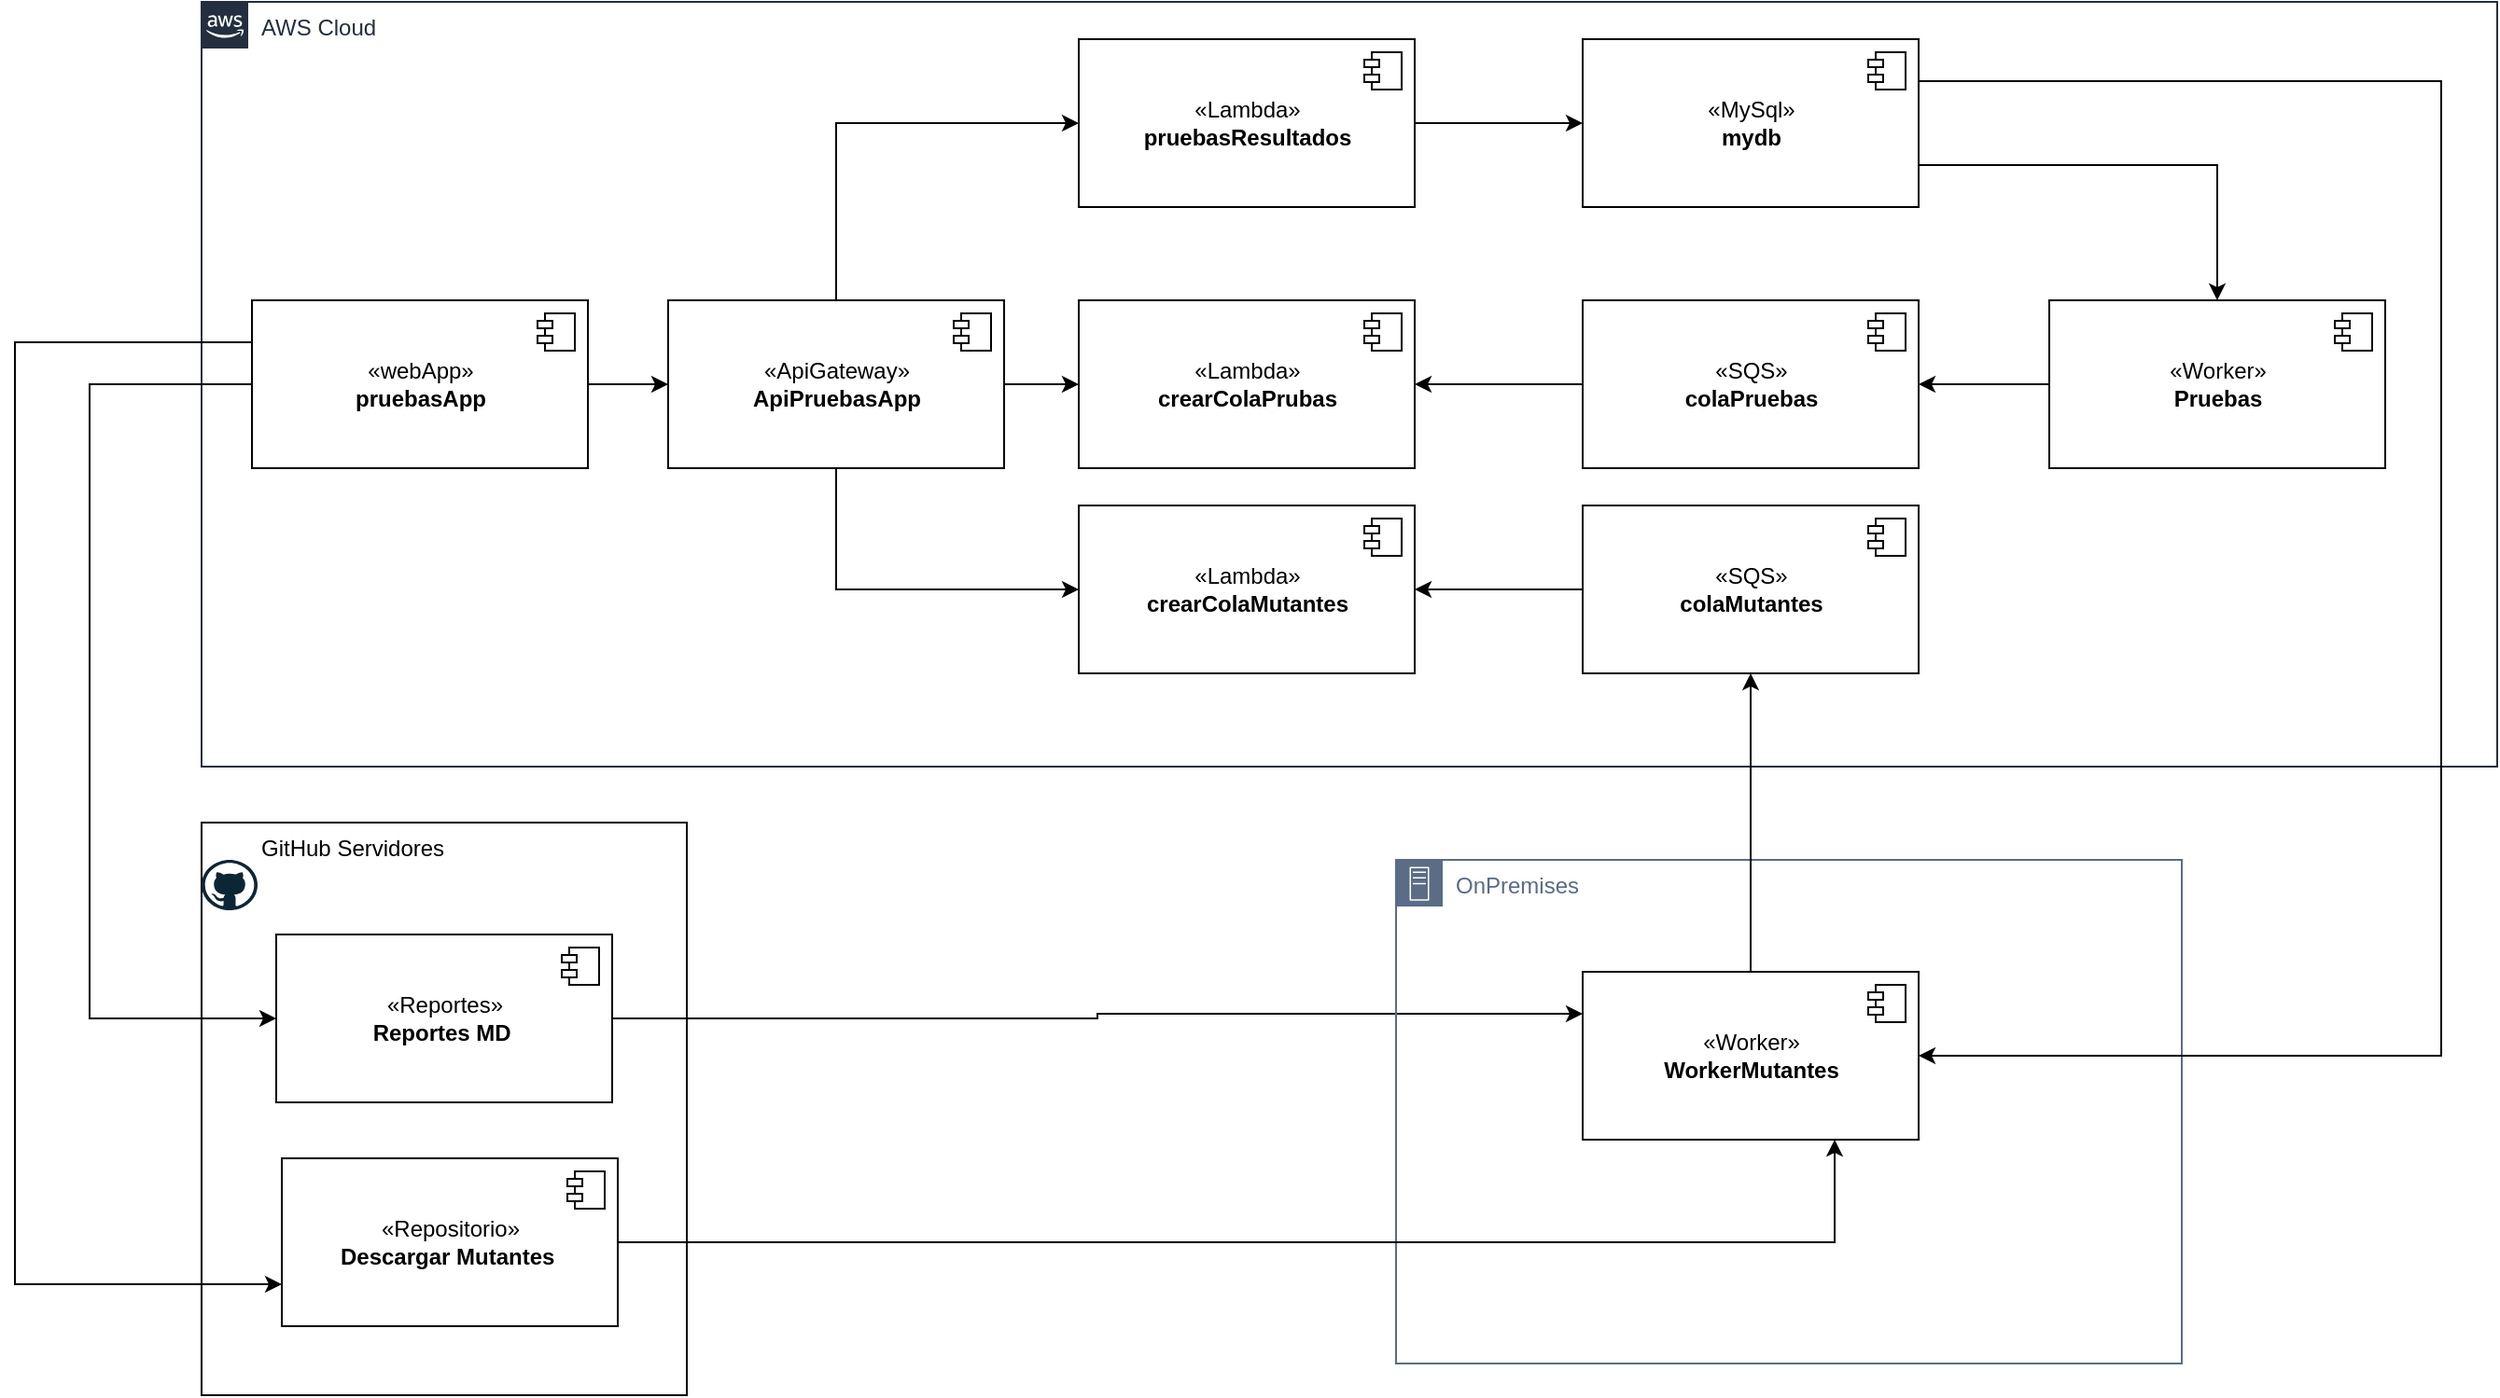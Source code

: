 <mxfile version="13.9.9" type="device" pages="2"><diagram id="IjNoJmpq4Mu3AY18HWbf" name="Dependencias"><mxGraphModel dx="1733" dy="571" grid="1" gridSize="10" guides="1" tooltips="1" connect="1" arrows="1" fold="1" page="1" pageScale="1" pageWidth="827" pageHeight="1169" math="0" shadow="0"><root><mxCell id="0"/><mxCell id="1" parent="0"/><mxCell id="u7HsL-73teustTcUnYgH-4" value="&lt;div&gt;&lt;span&gt;&amp;nbsp; &amp;nbsp; &amp;nbsp; &amp;nbsp; &amp;nbsp;GitHub Servidores&lt;/span&gt;&lt;/div&gt;" style="rounded=0;whiteSpace=wrap;html=1;verticalAlign=top;align=left;" vertex="1" parent="1"><mxGeometry x="-440" y="520" width="260" height="307" as="geometry"/></mxCell><mxCell id="u7HsL-73teustTcUnYgH-2" value="" style="dashed=0;outlineConnect=0;html=1;align=center;labelPosition=center;verticalLabelPosition=bottom;verticalAlign=top;shape=mxgraph.weblogos.github" vertex="1" parent="1"><mxGeometry x="-440" y="540" width="30" height="27" as="geometry"/></mxCell><mxCell id="q4oXhWIIcGS3-uE58sHc-1" style="edgeStyle=orthogonalEdgeStyle;rounded=0;orthogonalLoop=1;jettySize=auto;html=1;entryX=0;entryY=0.25;entryDx=0;entryDy=0;" edge="1" parent="1" source="u7HsL-73teustTcUnYgH-30" target="u7HsL-73teustTcUnYgH-17"><mxGeometry relative="1" as="geometry"/></mxCell><mxCell id="u7HsL-73teustTcUnYgH-30" value="«Reportes»&lt;br&gt;&lt;b&gt;Reportes MD&amp;nbsp;&lt;br&gt;&lt;/b&gt;" style="html=1;dropTarget=0;" vertex="1" parent="1"><mxGeometry x="-400" y="580" width="180" height="90" as="geometry"/></mxCell><mxCell id="u7HsL-73teustTcUnYgH-31" value="" style="shape=module;jettyWidth=8;jettyHeight=4;" vertex="1" parent="u7HsL-73teustTcUnYgH-30"><mxGeometry x="1" width="20" height="20" relative="1" as="geometry"><mxPoint x="-27" y="7" as="offset"/></mxGeometry></mxCell><mxCell id="u7HsL-73teustTcUnYgH-32" value="«Repositorio»&lt;br&gt;&lt;b&gt;Descargar Mutantes&amp;nbsp;&lt;br&gt;&lt;/b&gt;" style="html=1;dropTarget=0;" vertex="1" parent="1"><mxGeometry x="-397" y="700" width="180" height="90" as="geometry"/></mxCell><mxCell id="u7HsL-73teustTcUnYgH-33" value="" style="shape=module;jettyWidth=8;jettyHeight=4;" vertex="1" parent="u7HsL-73teustTcUnYgH-32"><mxGeometry x="1" width="20" height="20" relative="1" as="geometry"><mxPoint x="-27" y="7" as="offset"/></mxGeometry></mxCell><mxCell id="u7HsL-73teustTcUnYgH-1" value="AWS Cloud" style="points=[[0,0],[0.25,0],[0.5,0],[0.75,0],[1,0],[1,0.25],[1,0.5],[1,0.75],[1,1],[0.75,1],[0.5,1],[0.25,1],[0,1],[0,0.75],[0,0.5],[0,0.25]];outlineConnect=0;gradientColor=none;html=1;whiteSpace=wrap;fontSize=12;fontStyle=0;shape=mxgraph.aws4.group;grIcon=mxgraph.aws4.group_aws_cloud_alt;strokeColor=#232F3E;fillColor=none;verticalAlign=top;align=left;spacingLeft=30;fontColor=#232F3E;dashed=0;" vertex="1" parent="1"><mxGeometry x="-440" y="80" width="1230" height="410" as="geometry"/></mxCell><mxCell id="u7HsL-73teustTcUnYgH-37" style="edgeStyle=orthogonalEdgeStyle;rounded=0;orthogonalLoop=1;jettySize=auto;html=1;entryX=1;entryY=0.5;entryDx=0;entryDy=0;" edge="1" parent="1" source="u7HsL-73teustTcUnYgH-8" target="u7HsL-73teustTcUnYgH-23"><mxGeometry relative="1" as="geometry"/></mxCell><mxCell id="u7HsL-73teustTcUnYgH-8" value="«SQS»&lt;br&gt;&lt;b&gt;colaPruebas&lt;/b&gt;" style="html=1;dropTarget=0;" vertex="1" parent="1"><mxGeometry x="300" y="240" width="180" height="90" as="geometry"/></mxCell><mxCell id="u7HsL-73teustTcUnYgH-9" value="" style="shape=module;jettyWidth=8;jettyHeight=4;" vertex="1" parent="u7HsL-73teustTcUnYgH-8"><mxGeometry x="1" width="20" height="20" relative="1" as="geometry"><mxPoint x="-27" y="7" as="offset"/></mxGeometry></mxCell><mxCell id="u7HsL-73teustTcUnYgH-38" style="edgeStyle=orthogonalEdgeStyle;rounded=0;orthogonalLoop=1;jettySize=auto;html=1;" edge="1" parent="1" source="u7HsL-73teustTcUnYgH-10" target="u7HsL-73teustTcUnYgH-25"><mxGeometry relative="1" as="geometry"/></mxCell><mxCell id="u7HsL-73teustTcUnYgH-10" value="«SQS»&lt;br&gt;&lt;b&gt;colaMutantes&lt;/b&gt;" style="html=1;dropTarget=0;" vertex="1" parent="1"><mxGeometry x="300" y="350" width="180" height="90" as="geometry"/></mxCell><mxCell id="u7HsL-73teustTcUnYgH-11" value="" style="shape=module;jettyWidth=8;jettyHeight=4;" vertex="1" parent="u7HsL-73teustTcUnYgH-10"><mxGeometry x="1" width="20" height="20" relative="1" as="geometry"><mxPoint x="-27" y="7" as="offset"/></mxGeometry></mxCell><mxCell id="u7HsL-73teustTcUnYgH-20" style="edgeStyle=orthogonalEdgeStyle;rounded=0;orthogonalLoop=1;jettySize=auto;html=1;entryX=1;entryY=0.5;entryDx=0;entryDy=0;" edge="1" parent="1" source="u7HsL-73teustTcUnYgH-14" target="u7HsL-73teustTcUnYgH-8"><mxGeometry relative="1" as="geometry"/></mxCell><mxCell id="u7HsL-73teustTcUnYgH-14" value="«Worker»&lt;br&gt;&lt;b&gt;Pruebas&lt;/b&gt;" style="html=1;dropTarget=0;" vertex="1" parent="1"><mxGeometry x="550" y="240" width="180" height="90" as="geometry"/></mxCell><mxCell id="u7HsL-73teustTcUnYgH-15" value="" style="shape=module;jettyWidth=8;jettyHeight=4;" vertex="1" parent="u7HsL-73teustTcUnYgH-14"><mxGeometry x="1" width="20" height="20" relative="1" as="geometry"><mxPoint x="-27" y="7" as="offset"/></mxGeometry></mxCell><mxCell id="u7HsL-73teustTcUnYgH-16" value="OnPremises" style="points=[[0,0],[0.25,0],[0.5,0],[0.75,0],[1,0],[1,0.25],[1,0.5],[1,0.75],[1,1],[0.75,1],[0.5,1],[0.25,1],[0,1],[0,0.75],[0,0.5],[0,0.25]];outlineConnect=0;gradientColor=none;html=1;whiteSpace=wrap;fontSize=12;fontStyle=0;shape=mxgraph.aws4.group;grIcon=mxgraph.aws4.group_on_premise;strokeColor=#5A6C86;fillColor=none;verticalAlign=top;align=left;spacingLeft=30;fontColor=#5A6C86;dashed=0;" vertex="1" parent="1"><mxGeometry x="200" y="540" width="421" height="270" as="geometry"/></mxCell><mxCell id="u7HsL-73teustTcUnYgH-19" style="edgeStyle=orthogonalEdgeStyle;rounded=0;orthogonalLoop=1;jettySize=auto;html=1;entryX=0.5;entryY=1;entryDx=0;entryDy=0;" edge="1" parent="1" source="u7HsL-73teustTcUnYgH-17" target="u7HsL-73teustTcUnYgH-10"><mxGeometry relative="1" as="geometry"/></mxCell><mxCell id="u7HsL-73teustTcUnYgH-17" value="«Worker»&lt;br&gt;&lt;b&gt;WorkerMutantes&lt;/b&gt;" style="html=1;dropTarget=0;" vertex="1" parent="1"><mxGeometry x="300" y="600" width="180" height="90" as="geometry"/></mxCell><mxCell id="u7HsL-73teustTcUnYgH-18" value="" style="shape=module;jettyWidth=8;jettyHeight=4;" vertex="1" parent="u7HsL-73teustTcUnYgH-17"><mxGeometry x="1" width="20" height="20" relative="1" as="geometry"><mxPoint x="-27" y="7" as="offset"/></mxGeometry></mxCell><mxCell id="u7HsL-73teustTcUnYgH-43" style="edgeStyle=orthogonalEdgeStyle;rounded=0;orthogonalLoop=1;jettySize=auto;html=1;entryX=0;entryY=0.5;entryDx=0;entryDy=0;" edge="1" parent="1" source="u7HsL-73teustTcUnYgH-21" target="u7HsL-73teustTcUnYgH-39"><mxGeometry relative="1" as="geometry"/></mxCell><mxCell id="q4oXhWIIcGS3-uE58sHc-2" style="edgeStyle=orthogonalEdgeStyle;rounded=0;orthogonalLoop=1;jettySize=auto;html=1;exitX=0;exitY=0.25;exitDx=0;exitDy=0;entryX=0;entryY=0.75;entryDx=0;entryDy=0;" edge="1" parent="1" source="u7HsL-73teustTcUnYgH-21" target="u7HsL-73teustTcUnYgH-32"><mxGeometry relative="1" as="geometry"><Array as="points"><mxPoint x="-540" y="263"/><mxPoint x="-540" y="767"/></Array></mxGeometry></mxCell><mxCell id="q4oXhWIIcGS3-uE58sHc-3" style="edgeStyle=orthogonalEdgeStyle;rounded=0;orthogonalLoop=1;jettySize=auto;html=1;entryX=0;entryY=0.5;entryDx=0;entryDy=0;" edge="1" parent="1" source="u7HsL-73teustTcUnYgH-21" target="u7HsL-73teustTcUnYgH-30"><mxGeometry relative="1" as="geometry"><Array as="points"><mxPoint x="-500" y="285"/><mxPoint x="-500" y="625"/></Array></mxGeometry></mxCell><mxCell id="u7HsL-73teustTcUnYgH-21" value="«webApp»&lt;br&gt;&lt;b&gt;pruebasApp&lt;/b&gt;" style="html=1;dropTarget=0;" vertex="1" parent="1"><mxGeometry x="-413" y="240" width="180" height="90" as="geometry"/></mxCell><mxCell id="u7HsL-73teustTcUnYgH-22" value="" style="shape=module;jettyWidth=8;jettyHeight=4;" vertex="1" parent="u7HsL-73teustTcUnYgH-21"><mxGeometry x="1" width="20" height="20" relative="1" as="geometry"><mxPoint x="-27" y="7" as="offset"/></mxGeometry></mxCell><mxCell id="u7HsL-73teustTcUnYgH-23" value="«Lambda»&lt;br&gt;&lt;b&gt;crearColaPrubas&lt;br&gt;&lt;/b&gt;" style="html=1;dropTarget=0;" vertex="1" parent="1"><mxGeometry x="30" y="240" width="180" height="90" as="geometry"/></mxCell><mxCell id="u7HsL-73teustTcUnYgH-24" value="" style="shape=module;jettyWidth=8;jettyHeight=4;" vertex="1" parent="u7HsL-73teustTcUnYgH-23"><mxGeometry x="1" width="20" height="20" relative="1" as="geometry"><mxPoint x="-27" y="7" as="offset"/></mxGeometry></mxCell><mxCell id="u7HsL-73teustTcUnYgH-25" value="«Lambda»&lt;br&gt;&lt;b&gt;crearColaMutantes&lt;br&gt;&lt;/b&gt;" style="html=1;dropTarget=0;" vertex="1" parent="1"><mxGeometry x="30" y="350" width="180" height="90" as="geometry"/></mxCell><mxCell id="u7HsL-73teustTcUnYgH-26" value="" style="shape=module;jettyWidth=8;jettyHeight=4;" vertex="1" parent="u7HsL-73teustTcUnYgH-25"><mxGeometry x="1" width="20" height="20" relative="1" as="geometry"><mxPoint x="-27" y="7" as="offset"/></mxGeometry></mxCell><mxCell id="u7HsL-73teustTcUnYgH-29" style="edgeStyle=orthogonalEdgeStyle;rounded=0;orthogonalLoop=1;jettySize=auto;html=1;entryX=1;entryY=0.5;entryDx=0;entryDy=0;exitX=1;exitY=0.25;exitDx=0;exitDy=0;" edge="1" parent="1" source="u7HsL-73teustTcUnYgH-27" target="u7HsL-73teustTcUnYgH-17"><mxGeometry relative="1" as="geometry"><Array as="points"><mxPoint x="760" y="123"/><mxPoint x="760" y="645"/></Array></mxGeometry></mxCell><mxCell id="u7HsL-73teustTcUnYgH-36" style="edgeStyle=orthogonalEdgeStyle;rounded=0;orthogonalLoop=1;jettySize=auto;html=1;exitX=1;exitY=0.75;exitDx=0;exitDy=0;" edge="1" parent="1" source="u7HsL-73teustTcUnYgH-27" target="u7HsL-73teustTcUnYgH-14"><mxGeometry relative="1" as="geometry"/></mxCell><mxCell id="u7HsL-73teustTcUnYgH-27" value="«MySql»&lt;br&gt;&lt;b&gt;mydb&lt;br&gt;&lt;/b&gt;" style="html=1;dropTarget=0;" vertex="1" parent="1"><mxGeometry x="300" y="100" width="180" height="90" as="geometry"/></mxCell><mxCell id="u7HsL-73teustTcUnYgH-28" value="" style="shape=module;jettyWidth=8;jettyHeight=4;" vertex="1" parent="u7HsL-73teustTcUnYgH-27"><mxGeometry x="1" width="20" height="20" relative="1" as="geometry"><mxPoint x="-27" y="7" as="offset"/></mxGeometry></mxCell><mxCell id="u7HsL-73teustTcUnYgH-34" style="edgeStyle=orthogonalEdgeStyle;rounded=0;orthogonalLoop=1;jettySize=auto;html=1;entryX=0.75;entryY=1;entryDx=0;entryDy=0;" edge="1" parent="1" source="u7HsL-73teustTcUnYgH-32" target="u7HsL-73teustTcUnYgH-17"><mxGeometry relative="1" as="geometry"><Array as="points"><mxPoint x="435" y="745"/></Array></mxGeometry></mxCell><mxCell id="u7HsL-73teustTcUnYgH-41" style="edgeStyle=orthogonalEdgeStyle;rounded=0;orthogonalLoop=1;jettySize=auto;html=1;entryX=0;entryY=0.5;entryDx=0;entryDy=0;" edge="1" parent="1" source="u7HsL-73teustTcUnYgH-39" target="u7HsL-73teustTcUnYgH-23"><mxGeometry relative="1" as="geometry"/></mxCell><mxCell id="u7HsL-73teustTcUnYgH-42" style="edgeStyle=orthogonalEdgeStyle;rounded=0;orthogonalLoop=1;jettySize=auto;html=1;entryX=0;entryY=0.5;entryDx=0;entryDy=0;" edge="1" parent="1" source="u7HsL-73teustTcUnYgH-39" target="u7HsL-73teustTcUnYgH-25"><mxGeometry relative="1" as="geometry"><Array as="points"><mxPoint x="-100" y="395"/></Array></mxGeometry></mxCell><mxCell id="u7HsL-73teustTcUnYgH-47" style="edgeStyle=orthogonalEdgeStyle;rounded=0;orthogonalLoop=1;jettySize=auto;html=1;entryX=0;entryY=0.5;entryDx=0;entryDy=0;" edge="1" parent="1" source="u7HsL-73teustTcUnYgH-39" target="u7HsL-73teustTcUnYgH-44"><mxGeometry relative="1" as="geometry"><Array as="points"><mxPoint x="-100" y="145"/></Array></mxGeometry></mxCell><mxCell id="u7HsL-73teustTcUnYgH-39" value="«ApiGateway»&lt;br&gt;&lt;b&gt;ApiPruebasApp&lt;/b&gt;" style="html=1;dropTarget=0;" vertex="1" parent="1"><mxGeometry x="-190" y="240" width="180" height="90" as="geometry"/></mxCell><mxCell id="u7HsL-73teustTcUnYgH-40" value="" style="shape=module;jettyWidth=8;jettyHeight=4;" vertex="1" parent="u7HsL-73teustTcUnYgH-39"><mxGeometry x="1" width="20" height="20" relative="1" as="geometry"><mxPoint x="-27" y="7" as="offset"/></mxGeometry></mxCell><mxCell id="u7HsL-73teustTcUnYgH-46" style="edgeStyle=orthogonalEdgeStyle;rounded=0;orthogonalLoop=1;jettySize=auto;html=1;entryX=0;entryY=0.5;entryDx=0;entryDy=0;" edge="1" parent="1" source="u7HsL-73teustTcUnYgH-44" target="u7HsL-73teustTcUnYgH-27"><mxGeometry relative="1" as="geometry"/></mxCell><mxCell id="u7HsL-73teustTcUnYgH-44" value="«Lambda»&lt;br&gt;&lt;b&gt;pruebasResultados&lt;br&gt;&lt;/b&gt;" style="html=1;dropTarget=0;" vertex="1" parent="1"><mxGeometry x="30" y="100" width="180" height="90" as="geometry"/></mxCell><mxCell id="u7HsL-73teustTcUnYgH-45" value="" style="shape=module;jettyWidth=8;jettyHeight=4;" vertex="1" parent="u7HsL-73teustTcUnYgH-44"><mxGeometry x="1" width="20" height="20" relative="1" as="geometry"><mxPoint x="-27" y="7" as="offset"/></mxGeometry></mxCell></root></mxGraphModel></diagram><diagram id="dfz35uv35viSey_vrpjX" name="arquitectura"><mxGraphModel dx="1733" dy="571" grid="1" gridSize="10" guides="1" tooltips="1" connect="1" arrows="1" fold="1" page="1" pageScale="1" pageWidth="827" pageHeight="1169" math="0" shadow="0"><root><mxCell id="Hgt54q8OhK8EfMxceG-h-0"/><mxCell id="Hgt54q8OhK8EfMxceG-h-1" parent="Hgt54q8OhK8EfMxceG-h-0"/><mxCell id="KEiAGo-FtsupZi8RX45G-2" value="&lt;div&gt;&lt;span&gt;&amp;nbsp; &amp;nbsp; &amp;nbsp; &amp;nbsp; &amp;nbsp;GitHub Servidores&lt;/span&gt;&lt;/div&gt;" style="rounded=0;whiteSpace=wrap;html=1;verticalAlign=top;align=left;" vertex="1" parent="Hgt54q8OhK8EfMxceG-h-1"><mxGeometry x="-350" y="521.5" width="260" height="248.5" as="geometry"/></mxCell><mxCell id="KEiAGo-FtsupZi8RX45G-0" value="AWS Cloud" style="points=[[0,0],[0.25,0],[0.5,0],[0.75,0],[1,0],[1,0.25],[1,0.5],[1,0.75],[1,1],[0.75,1],[0.5,1],[0.25,1],[0,1],[0,0.75],[0,0.5],[0,0.25]];outlineConnect=0;gradientColor=none;html=1;whiteSpace=wrap;fontSize=12;fontStyle=0;shape=mxgraph.aws4.group;grIcon=mxgraph.aws4.group_aws_cloud_alt;strokeColor=#232F3E;fillColor=none;verticalAlign=top;align=left;spacingLeft=30;fontColor=#232F3E;dashed=0;" vertex="1" parent="Hgt54q8OhK8EfMxceG-h-1"><mxGeometry x="-350" y="80" width="800" height="410" as="geometry"/></mxCell><mxCell id="KEiAGo-FtsupZi8RX45G-1" value="" style="group;verticalAlign=top;align=left;" vertex="1" connectable="0" parent="Hgt54q8OhK8EfMxceG-h-1"><mxGeometry x="-350" y="521.5" width="260" height="287" as="geometry"/></mxCell><mxCell id="KEiAGo-FtsupZi8RX45G-3" value="" style="dashed=0;outlineConnect=0;html=1;align=center;labelPosition=center;verticalLabelPosition=bottom;verticalAlign=top;shape=mxgraph.weblogos.github" vertex="1" parent="KEiAGo-FtsupZi8RX45G-1"><mxGeometry width="30" height="27" as="geometry"/></mxCell><mxCell id="KEiAGo-FtsupZi8RX45G-17" value="OnPremises" style="points=[[0,0],[0.25,0],[0.5,0],[0.75,0],[1,0],[1,0.25],[1,0.5],[1,0.75],[1,1],[0.75,1],[0.5,1],[0.25,1],[0,1],[0,0.75],[0,0.5],[0,0.25]];outlineConnect=0;gradientColor=none;html=1;whiteSpace=wrap;fontSize=12;fontStyle=0;shape=mxgraph.aws4.group;grIcon=mxgraph.aws4.group_on_premise;strokeColor=#5A6C86;fillColor=none;verticalAlign=top;align=left;spacingLeft=30;fontColor=#5A6C86;dashed=0;" vertex="1" parent="Hgt54q8OhK8EfMxceG-h-1"><mxGeometry x="60" y="521.5" width="390" height="248.5" as="geometry"/></mxCell><mxCell id="KEiAGo-FtsupZi8RX45G-21" style="edgeStyle=orthogonalEdgeStyle;rounded=0;orthogonalLoop=1;jettySize=auto;html=1;entryX=0;entryY=0.5;entryDx=0;entryDy=0;" edge="1" parent="Hgt54q8OhK8EfMxceG-h-1" source="KEiAGo-FtsupZi8RX45G-22"><mxGeometry relative="1" as="geometry"><mxPoint x="-190" y="285" as="targetPoint"/></mxGeometry></mxCell><mxCell id="KEiAGo-FtsupZi8RX45G-34" style="edgeStyle=orthogonalEdgeStyle;rounded=0;orthogonalLoop=1;jettySize=auto;html=1;entryX=0;entryY=0.5;entryDx=0;entryDy=0;" edge="1" parent="Hgt54q8OhK8EfMxceG-h-1" source="KEiAGo-FtsupZi8RX45G-37"><mxGeometry relative="1" as="geometry"><mxPoint x="30" y="285" as="targetPoint"/></mxGeometry></mxCell><mxCell id="KEiAGo-FtsupZi8RX45G-35" style="edgeStyle=orthogonalEdgeStyle;rounded=0;orthogonalLoop=1;jettySize=auto;html=1;entryX=0;entryY=0.5;entryDx=0;entryDy=0;" edge="1" parent="Hgt54q8OhK8EfMxceG-h-1" source="KEiAGo-FtsupZi8RX45G-37"><mxGeometry relative="1" as="geometry"><Array as="points"><mxPoint x="-100" y="395"/></Array><mxPoint x="30" y="395" as="targetPoint"/></mxGeometry></mxCell><mxCell id="KEiAGo-FtsupZi8RX45G-36" style="edgeStyle=orthogonalEdgeStyle;rounded=0;orthogonalLoop=1;jettySize=auto;html=1;entryX=0;entryY=0.5;entryDx=0;entryDy=0;" edge="1" parent="Hgt54q8OhK8EfMxceG-h-1" source="KEiAGo-FtsupZi8RX45G-37"><mxGeometry relative="1" as="geometry"><Array as="points"><mxPoint x="-100" y="145"/></Array><mxPoint x="30" y="145" as="targetPoint"/></mxGeometry></mxCell><mxCell id="KEiAGo-FtsupZi8RX45G-56" style="edgeStyle=orthogonalEdgeStyle;rounded=0;orthogonalLoop=1;jettySize=auto;html=1;" edge="1" parent="Hgt54q8OhK8EfMxceG-h-1" source="KEiAGo-FtsupZi8RX45G-50" target="KEiAGo-FtsupZi8RX45G-54"><mxGeometry relative="1" as="geometry"/></mxCell><mxCell id="KEiAGo-FtsupZi8RX45G-83" style="edgeStyle=orthogonalEdgeStyle;rounded=0;orthogonalLoop=1;jettySize=auto;html=1;entryX=0.5;entryY=0;entryDx=0;entryDy=0;" edge="1" parent="Hgt54q8OhK8EfMxceG-h-1" source="KEiAGo-FtsupZi8RX45G-50" target="KEiAGo-FtsupZi8RX45G-81"><mxGeometry relative="1" as="geometry"/></mxCell><mxCell id="KEiAGo-FtsupZi8RX45G-50" value="Front AppPruebas" style="outlineConnect=0;dashed=0;verticalLabelPosition=bottom;verticalAlign=top;align=center;html=1;shape=mxgraph.aws3.ec2;fillColor=#F58534;gradientColor=none;" vertex="1" parent="Hgt54q8OhK8EfMxceG-h-1"><mxGeometry x="-320" y="220" width="76.5" height="93" as="geometry"/></mxCell><mxCell id="KEiAGo-FtsupZi8RX45G-66" style="edgeStyle=orthogonalEdgeStyle;rounded=0;orthogonalLoop=1;jettySize=auto;html=1;" edge="1" parent="Hgt54q8OhK8EfMxceG-h-1" source="KEiAGo-FtsupZi8RX45G-51" target="KEiAGo-FtsupZi8RX45G-62"><mxGeometry relative="1" as="geometry"/></mxCell><mxCell id="KEiAGo-FtsupZi8RX45G-51" value="postColaPruebas" style="outlineConnect=0;dashed=0;verticalLabelPosition=bottom;verticalAlign=top;align=center;html=1;shape=mxgraph.aws3.lambda_function;fillColor=#F58534;gradientColor=none;" vertex="1" parent="Hgt54q8OhK8EfMxceG-h-1"><mxGeometry x="-30" y="230.5" width="69" height="72" as="geometry"/></mxCell><mxCell id="KEiAGo-FtsupZi8RX45G-61" style="edgeStyle=orthogonalEdgeStyle;rounded=0;orthogonalLoop=1;jettySize=auto;html=1;" edge="1" parent="Hgt54q8OhK8EfMxceG-h-1" source="KEiAGo-FtsupZi8RX45G-52" target="KEiAGo-FtsupZi8RX45G-60"><mxGeometry relative="1" as="geometry"/></mxCell><mxCell id="KEiAGo-FtsupZi8RX45G-52" value="Resultados" style="outlineConnect=0;dashed=0;verticalLabelPosition=bottom;verticalAlign=top;align=center;html=1;shape=mxgraph.aws3.lambda_function;fillColor=#F58534;gradientColor=none;" vertex="1" parent="Hgt54q8OhK8EfMxceG-h-1"><mxGeometry x="-30" y="120" width="69" height="72" as="geometry"/></mxCell><mxCell id="KEiAGo-FtsupZi8RX45G-65" style="edgeStyle=orthogonalEdgeStyle;rounded=0;orthogonalLoop=1;jettySize=auto;html=1;entryX=0;entryY=0.5;entryDx=0;entryDy=0;entryPerimeter=0;" edge="1" parent="Hgt54q8OhK8EfMxceG-h-1" source="KEiAGo-FtsupZi8RX45G-53" target="KEiAGo-FtsupZi8RX45G-64"><mxGeometry relative="1" as="geometry"/></mxCell><mxCell id="KEiAGo-FtsupZi8RX45G-53" value="postColaMutantes" style="outlineConnect=0;dashed=0;verticalLabelPosition=bottom;verticalAlign=top;align=center;html=1;shape=mxgraph.aws3.lambda_function;fillColor=#F58534;gradientColor=none;" vertex="1" parent="Hgt54q8OhK8EfMxceG-h-1"><mxGeometry x="-30" y="340" width="69" height="72" as="geometry"/></mxCell><mxCell id="KEiAGo-FtsupZi8RX45G-57" style="edgeStyle=orthogonalEdgeStyle;rounded=0;orthogonalLoop=1;jettySize=auto;html=1;" edge="1" parent="Hgt54q8OhK8EfMxceG-h-1" source="KEiAGo-FtsupZi8RX45G-54" target="KEiAGo-FtsupZi8RX45G-51"><mxGeometry relative="1" as="geometry"/></mxCell><mxCell id="KEiAGo-FtsupZi8RX45G-58" style="edgeStyle=orthogonalEdgeStyle;rounded=0;orthogonalLoop=1;jettySize=auto;html=1;entryX=0;entryY=0.5;entryDx=0;entryDy=0;entryPerimeter=0;" edge="1" parent="Hgt54q8OhK8EfMxceG-h-1" source="KEiAGo-FtsupZi8RX45G-54" target="KEiAGo-FtsupZi8RX45G-53"><mxGeometry relative="1" as="geometry"><Array as="points"><mxPoint x="-72" y="267"/><mxPoint x="-72" y="376"/></Array></mxGeometry></mxCell><mxCell id="KEiAGo-FtsupZi8RX45G-59" style="edgeStyle=orthogonalEdgeStyle;rounded=0;orthogonalLoop=1;jettySize=auto;html=1;entryX=0;entryY=0.5;entryDx=0;entryDy=0;entryPerimeter=0;" edge="1" parent="Hgt54q8OhK8EfMxceG-h-1" source="KEiAGo-FtsupZi8RX45G-54" target="KEiAGo-FtsupZi8RX45G-52"><mxGeometry relative="1" as="geometry"><Array as="points"><mxPoint x="-70" y="267"/><mxPoint x="-70" y="156"/></Array></mxGeometry></mxCell><mxCell id="KEiAGo-FtsupZi8RX45G-54" value="Api Pruebas" style="outlineConnect=0;dashed=0;verticalLabelPosition=bottom;verticalAlign=top;align=center;html=1;shape=mxgraph.aws3.api_gateway;fillColor=#D9A741;gradientColor=none;" vertex="1" parent="Hgt54q8OhK8EfMxceG-h-1"><mxGeometry x="-190" y="220" width="76.5" height="93" as="geometry"/></mxCell><mxCell id="KEiAGo-FtsupZi8RX45G-60" value="" style="outlineConnect=0;dashed=0;verticalLabelPosition=bottom;verticalAlign=top;align=center;html=1;shape=mxgraph.aws3.mysql_db_instance;fillColor=#2E73B8;gradientColor=none;" vertex="1" parent="Hgt54q8OhK8EfMxceG-h-1"><mxGeometry x="140" y="123.75" width="60" height="64.5" as="geometry"/></mxCell><mxCell id="KEiAGo-FtsupZi8RX45G-74" style="edgeStyle=orthogonalEdgeStyle;rounded=0;orthogonalLoop=1;jettySize=auto;html=1;entryX=0;entryY=0.5;entryDx=0;entryDy=0;entryPerimeter=0;" edge="1" parent="Hgt54q8OhK8EfMxceG-h-1" source="KEiAGo-FtsupZi8RX45G-62" target="KEiAGo-FtsupZi8RX45G-73"><mxGeometry relative="1" as="geometry"/></mxCell><mxCell id="KEiAGo-FtsupZi8RX45G-62" value="SQSPruebas" style="outlineConnect=0;dashed=0;verticalLabelPosition=bottom;verticalAlign=top;align=center;html=1;shape=mxgraph.aws3.sqs;fillColor=#D9A741;gradientColor=none;" vertex="1" parent="Hgt54q8OhK8EfMxceG-h-1"><mxGeometry x="136.75" y="226.5" width="63.25" height="80" as="geometry"/></mxCell><mxCell id="KEiAGo-FtsupZi8RX45G-79" style="edgeStyle=orthogonalEdgeStyle;rounded=0;orthogonalLoop=1;jettySize=auto;html=1;" edge="1" parent="Hgt54q8OhK8EfMxceG-h-1" source="KEiAGo-FtsupZi8RX45G-64" target="KEiAGo-FtsupZi8RX45G-78"><mxGeometry relative="1" as="geometry"/></mxCell><mxCell id="KEiAGo-FtsupZi8RX45G-64" value="SQSMutantes" style="outlineConnect=0;dashed=0;verticalLabelPosition=bottom;verticalAlign=top;align=center;html=1;shape=mxgraph.aws3.sqs;fillColor=#D9A741;gradientColor=none;" vertex="1" parent="Hgt54q8OhK8EfMxceG-h-1"><mxGeometry x="136.75" y="336" width="63.25" height="80" as="geometry"/></mxCell><mxCell id="KEiAGo-FtsupZi8RX45G-72" style="edgeStyle=orthogonalEdgeStyle;rounded=0;orthogonalLoop=1;jettySize=auto;html=1;" edge="1" parent="Hgt54q8OhK8EfMxceG-h-1" source="KEiAGo-FtsupZi8RX45G-68" target="KEiAGo-FtsupZi8RX45G-50"><mxGeometry relative="1" as="geometry"/></mxCell><mxCell id="KEiAGo-FtsupZi8RX45G-68" value="" style="points=[];aspect=fixed;html=1;align=center;shadow=0;dashed=0;image;image=img/lib/allied_telesis/computer_and_terminals/Personal_Computer_with_Server.svg;" vertex="1" parent="Hgt54q8OhK8EfMxceG-h-1"><mxGeometry x="-445" y="235.3" width="62.4" height="62.4" as="geometry"/></mxCell><mxCell id="KEiAGo-FtsupZi8RX45G-70" style="edgeStyle=orthogonalEdgeStyle;rounded=0;orthogonalLoop=1;jettySize=auto;html=1;" edge="1" parent="Hgt54q8OhK8EfMxceG-h-1" source="KEiAGo-FtsupZi8RX45G-69" target="KEiAGo-FtsupZi8RX45G-68"><mxGeometry relative="1" as="geometry"/></mxCell><mxCell id="KEiAGo-FtsupZi8RX45G-69" value="" style="aspect=fixed;perimeter=ellipsePerimeter;html=1;align=center;shadow=0;dashed=0;spacingTop=3;image;image=img/lib/active_directory/user.svg;" vertex="1" parent="Hgt54q8OhK8EfMxceG-h-1"><mxGeometry x="-520" y="241.5" width="18.5" height="50" as="geometry"/></mxCell><mxCell id="KEiAGo-FtsupZi8RX45G-76" style="edgeStyle=orthogonalEdgeStyle;rounded=0;orthogonalLoop=1;jettySize=auto;html=1;entryX=1;entryY=0.5;entryDx=0;entryDy=0;entryPerimeter=0;" edge="1" parent="Hgt54q8OhK8EfMxceG-h-1" source="KEiAGo-FtsupZi8RX45G-73" target="KEiAGo-FtsupZi8RX45G-60"><mxGeometry relative="1" as="geometry"><Array as="points"><mxPoint x="348" y="156"/></Array></mxGeometry></mxCell><mxCell id="KEiAGo-FtsupZi8RX45G-73" value="WorkerPruebas" style="outlineConnect=0;dashed=0;verticalLabelPosition=bottom;verticalAlign=top;align=center;html=1;shape=mxgraph.aws3.ec2;fillColor=#F58534;gradientColor=none;" vertex="1" parent="Hgt54q8OhK8EfMxceG-h-1"><mxGeometry x="310" y="220" width="76.5" height="93" as="geometry"/></mxCell><mxCell id="KEiAGo-FtsupZi8RX45G-80" style="edgeStyle=orthogonalEdgeStyle;rounded=0;orthogonalLoop=1;jettySize=auto;html=1;entryX=0.5;entryY=0;entryDx=0;entryDy=0;entryPerimeter=0;" edge="1" parent="Hgt54q8OhK8EfMxceG-h-1" source="KEiAGo-FtsupZi8RX45G-78" target="KEiAGo-FtsupZi8RX45G-60"><mxGeometry relative="1" as="geometry"><Array as="points"><mxPoint x="410" y="645"/><mxPoint x="410" y="104"/><mxPoint x="170" y="104"/></Array></mxGeometry></mxCell><mxCell id="KEiAGo-FtsupZi8RX45G-82" style="edgeStyle=orthogonalEdgeStyle;rounded=0;orthogonalLoop=1;jettySize=auto;html=1;" edge="1" parent="Hgt54q8OhK8EfMxceG-h-1" source="KEiAGo-FtsupZi8RX45G-78" target="KEiAGo-FtsupZi8RX45G-81"><mxGeometry relative="1" as="geometry"/></mxCell><mxCell id="KEiAGo-FtsupZi8RX45G-78" value="WorkerMutantes" style="pointerEvents=1;shadow=0;dashed=0;html=1;strokeColor=none;fillColor=#434445;aspect=fixed;labelPosition=center;verticalLabelPosition=bottom;verticalAlign=top;align=center;outlineConnect=0;shape=mxgraph.vvd.cpu;" vertex="1" parent="Hgt54q8OhK8EfMxceG-h-1"><mxGeometry x="143.37" y="620" width="50" height="50" as="geometry"/></mxCell><mxCell id="KEiAGo-FtsupZi8RX45G-81" value="" style="aspect=fixed;perimeter=ellipsePerimeter;html=1;align=center;shadow=0;dashed=0;spacingTop=3;image;image=img/lib/active_directory/web_server.svg;" vertex="1" parent="Hgt54q8OhK8EfMxceG-h-1"><mxGeometry x="-243.5" y="595" width="80" height="100" as="geometry"/></mxCell></root></mxGraphModel></diagram></mxfile>